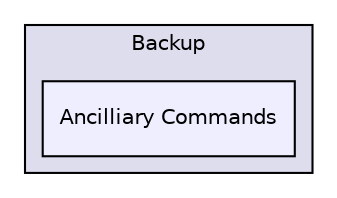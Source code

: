 digraph "Superwikia-Alpha-Codebase/Superwikia-Documentation-Library/Superwikia Documentation Library/Backup/Backup/Ancilliary Commands" {
  compound=true
  node [ fontsize="10", fontname="Helvetica"];
  edge [ labelfontsize="10", labelfontname="Helvetica"];
  subgraph clusterdir_a63709fc6b70a829731e67ac604269a8 {
    graph [ bgcolor="#ddddee", pencolor="black", label="Backup" fontname="Helvetica", fontsize="10", URL="dir_a63709fc6b70a829731e67ac604269a8.html"]
  dir_ecc546855ab91c3607d48c29c5987614 [shape=box, label="Ancilliary Commands", style="filled", fillcolor="#eeeeff", pencolor="black", URL="dir_ecc546855ab91c3607d48c29c5987614.html"];
  }
}
